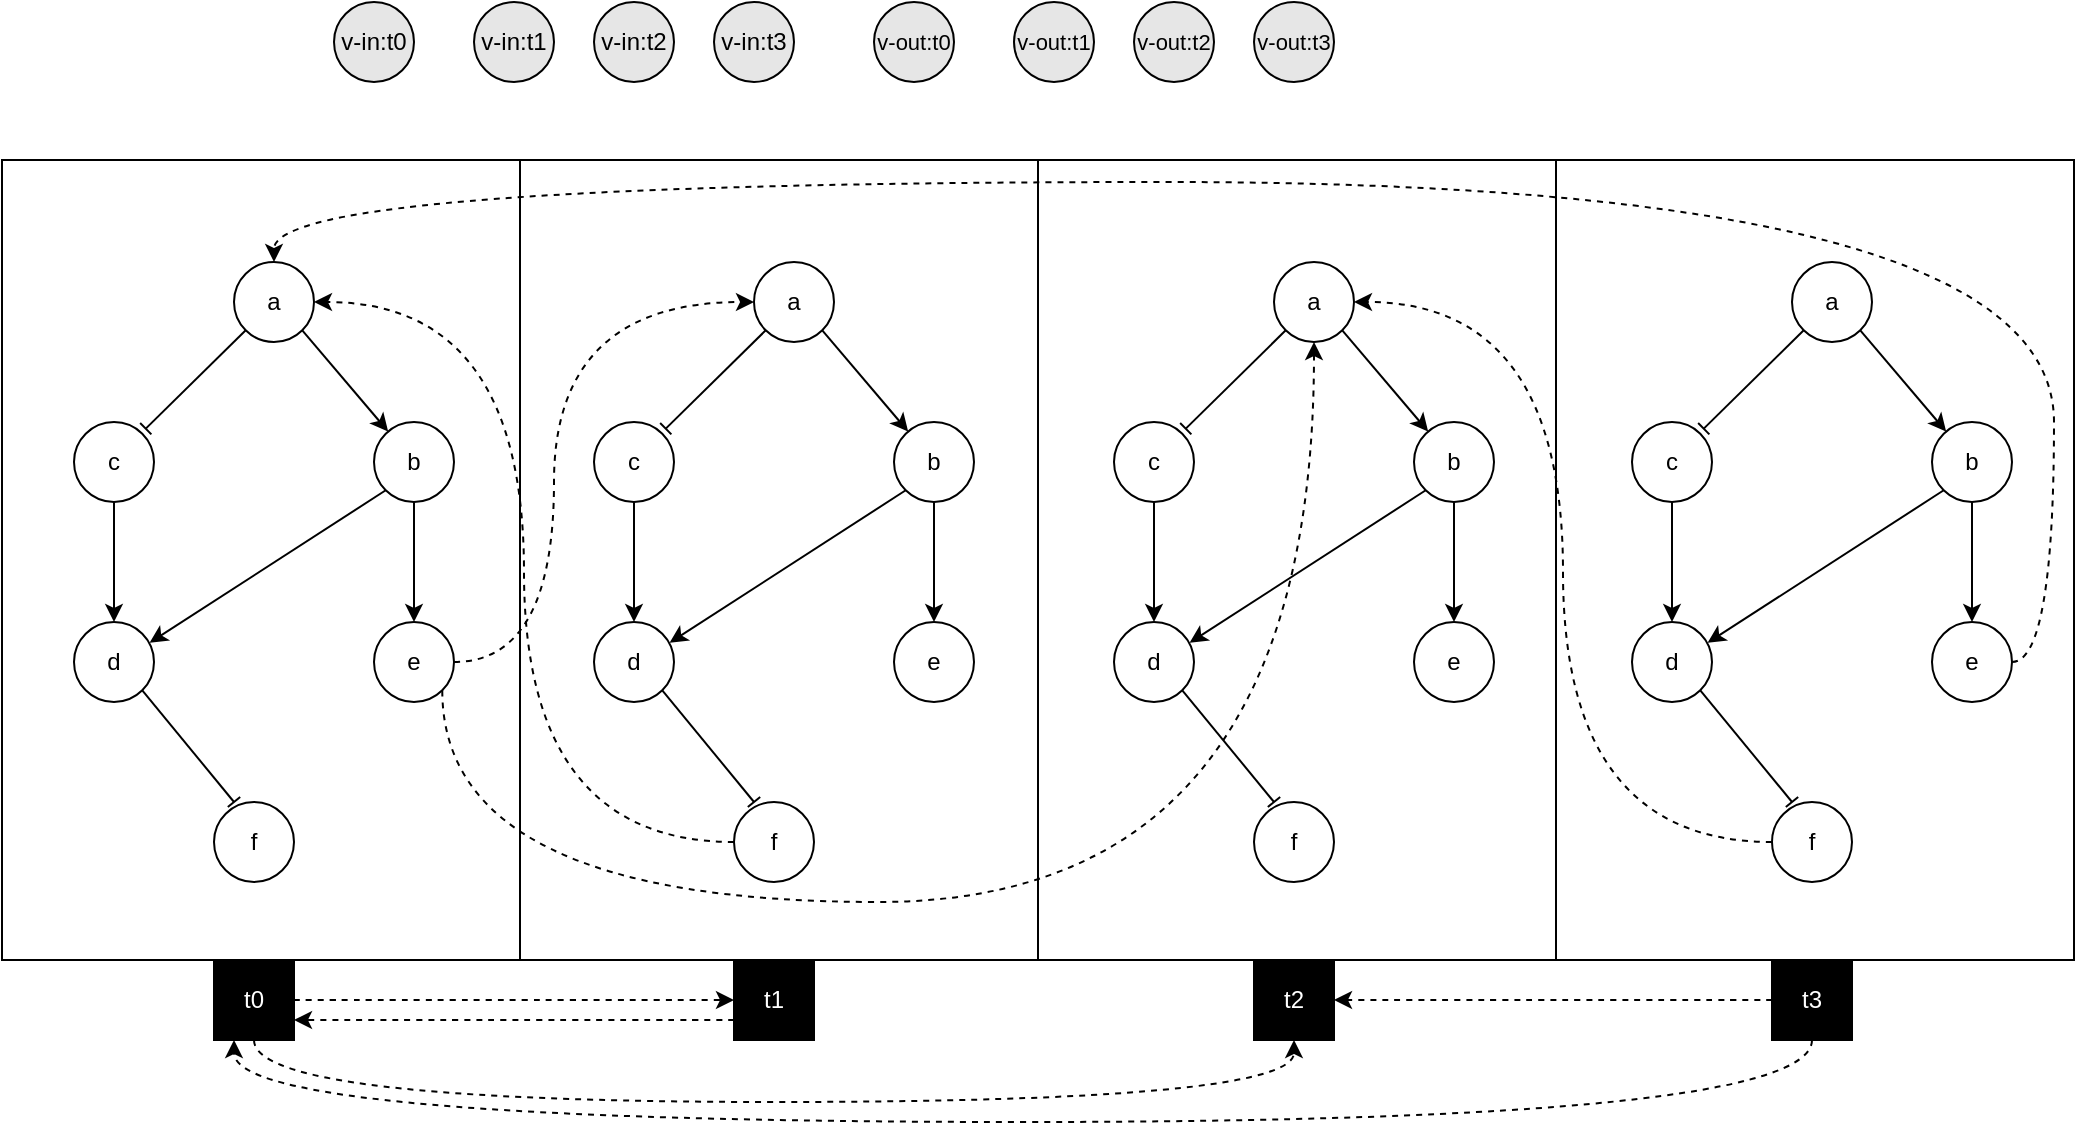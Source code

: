 <mxfile version="21.3.6" type="github">
  <diagram name="Pagina-1" id="zLtLsO0ySY47t27Yj4bS">
    <mxGraphModel dx="2048" dy="759" grid="1" gridSize="10" guides="1" tooltips="1" connect="1" arrows="1" fold="1" page="1" pageScale="1" pageWidth="827" pageHeight="1169" math="0" shadow="0">
      <root>
        <mxCell id="0" />
        <mxCell id="1" parent="0" />
        <mxCell id="9P4-RmKASeGlcGMQjBVW-55" value="" style="rounded=0;whiteSpace=wrap;html=1;fillColor=none;" parent="1" vertex="1">
          <mxGeometry x="501" y="299" width="259" height="400" as="geometry" />
        </mxCell>
        <mxCell id="9P4-RmKASeGlcGMQjBVW-54" value="" style="rounded=0;whiteSpace=wrap;html=1;fillColor=none;" parent="1" vertex="1">
          <mxGeometry x="242" y="299" width="259" height="400" as="geometry" />
        </mxCell>
        <mxCell id="9P4-RmKASeGlcGMQjBVW-53" value="" style="rounded=0;whiteSpace=wrap;html=1;fillColor=none;" parent="1" vertex="1">
          <mxGeometry x="-17" y="299" width="259" height="400" as="geometry" />
        </mxCell>
        <mxCell id="9P4-RmKASeGlcGMQjBVW-52" value="" style="rounded=0;whiteSpace=wrap;html=1;fillColor=none;" parent="1" vertex="1">
          <mxGeometry x="-276" y="299" width="259" height="400" as="geometry" />
        </mxCell>
        <mxCell id="WsTCxCBbNMFjAXj_Hqe6-10" style="edgeStyle=none;rounded=0;orthogonalLoop=1;jettySize=auto;html=1;exitX=0;exitY=1;exitDx=0;exitDy=0;entryX=0.897;entryY=0.083;entryDx=0;entryDy=0;endArrow=baseDash;endFill=0;entryPerimeter=0;" parent="1" source="WsTCxCBbNMFjAXj_Hqe6-1" target="WsTCxCBbNMFjAXj_Hqe6-3" edge="1">
          <mxGeometry relative="1" as="geometry" />
        </mxCell>
        <mxCell id="WsTCxCBbNMFjAXj_Hqe6-11" style="edgeStyle=none;rounded=0;orthogonalLoop=1;jettySize=auto;html=1;exitX=1;exitY=1;exitDx=0;exitDy=0;" parent="1" source="WsTCxCBbNMFjAXj_Hqe6-1" target="WsTCxCBbNMFjAXj_Hqe6-2" edge="1">
          <mxGeometry relative="1" as="geometry" />
        </mxCell>
        <mxCell id="WsTCxCBbNMFjAXj_Hqe6-1" value="a" style="ellipse;whiteSpace=wrap;html=1;aspect=fixed;" parent="1" vertex="1">
          <mxGeometry x="360" y="350" width="40" height="40" as="geometry" />
        </mxCell>
        <mxCell id="WsTCxCBbNMFjAXj_Hqe6-14" style="edgeStyle=none;rounded=0;orthogonalLoop=1;jettySize=auto;html=1;exitX=0.5;exitY=1;exitDx=0;exitDy=0;entryX=0.5;entryY=0;entryDx=0;entryDy=0;" parent="1" source="WsTCxCBbNMFjAXj_Hqe6-2" target="WsTCxCBbNMFjAXj_Hqe6-4" edge="1">
          <mxGeometry relative="1" as="geometry" />
        </mxCell>
        <mxCell id="WsTCxCBbNMFjAXj_Hqe6-15" style="edgeStyle=none;rounded=0;orthogonalLoop=1;jettySize=auto;html=1;exitX=0;exitY=1;exitDx=0;exitDy=0;entryX=0.945;entryY=0.26;entryDx=0;entryDy=0;entryPerimeter=0;" parent="1" source="WsTCxCBbNMFjAXj_Hqe6-2" target="WsTCxCBbNMFjAXj_Hqe6-7" edge="1">
          <mxGeometry relative="1" as="geometry" />
        </mxCell>
        <mxCell id="WsTCxCBbNMFjAXj_Hqe6-2" value="b" style="ellipse;whiteSpace=wrap;html=1;aspect=fixed;" parent="1" vertex="1">
          <mxGeometry x="430" y="430" width="40" height="40" as="geometry" />
        </mxCell>
        <mxCell id="WsTCxCBbNMFjAXj_Hqe6-13" style="edgeStyle=none;rounded=0;orthogonalLoop=1;jettySize=auto;html=1;exitX=0.5;exitY=1;exitDx=0;exitDy=0;entryX=0.5;entryY=0;entryDx=0;entryDy=0;" parent="1" source="WsTCxCBbNMFjAXj_Hqe6-3" target="WsTCxCBbNMFjAXj_Hqe6-7" edge="1">
          <mxGeometry relative="1" as="geometry" />
        </mxCell>
        <mxCell id="WsTCxCBbNMFjAXj_Hqe6-3" value="c" style="ellipse;whiteSpace=wrap;html=1;aspect=fixed;" parent="1" vertex="1">
          <mxGeometry x="280" y="430" width="40" height="40" as="geometry" />
        </mxCell>
        <mxCell id="WsTCxCBbNMFjAXj_Hqe6-4" value="e" style="ellipse;whiteSpace=wrap;html=1;aspect=fixed;" parent="1" vertex="1">
          <mxGeometry x="430" y="530" width="40" height="40" as="geometry" />
        </mxCell>
        <mxCell id="WsTCxCBbNMFjAXj_Hqe6-12" style="edgeStyle=none;rounded=0;orthogonalLoop=1;jettySize=auto;html=1;exitX=1;exitY=1;exitDx=0;exitDy=0;entryX=0.25;entryY=0;entryDx=0;entryDy=0;entryPerimeter=0;endArrow=baseDash;endFill=0;" parent="1" source="WsTCxCBbNMFjAXj_Hqe6-7" target="WsTCxCBbNMFjAXj_Hqe6-8" edge="1">
          <mxGeometry relative="1" as="geometry" />
        </mxCell>
        <mxCell id="WsTCxCBbNMFjAXj_Hqe6-7" value="d" style="ellipse;whiteSpace=wrap;html=1;aspect=fixed;" parent="1" vertex="1">
          <mxGeometry x="280" y="530" width="40" height="40" as="geometry" />
        </mxCell>
        <mxCell id="WsTCxCBbNMFjAXj_Hqe6-8" value="f" style="ellipse;whiteSpace=wrap;html=1;aspect=fixed;" parent="1" vertex="1">
          <mxGeometry x="350" y="620" width="40" height="40" as="geometry" />
        </mxCell>
        <mxCell id="9P4-RmKASeGlcGMQjBVW-7" style="edgeStyle=none;rounded=0;orthogonalLoop=1;jettySize=auto;html=1;exitX=0;exitY=1;exitDx=0;exitDy=0;entryX=0.897;entryY=0.083;entryDx=0;entryDy=0;endArrow=baseDash;endFill=0;entryPerimeter=0;" parent="1" source="9P4-RmKASeGlcGMQjBVW-9" target="9P4-RmKASeGlcGMQjBVW-14" edge="1">
          <mxGeometry relative="1" as="geometry" />
        </mxCell>
        <mxCell id="9P4-RmKASeGlcGMQjBVW-8" style="edgeStyle=none;rounded=0;orthogonalLoop=1;jettySize=auto;html=1;exitX=1;exitY=1;exitDx=0;exitDy=0;" parent="1" source="9P4-RmKASeGlcGMQjBVW-9" target="9P4-RmKASeGlcGMQjBVW-12" edge="1">
          <mxGeometry relative="1" as="geometry" />
        </mxCell>
        <mxCell id="9P4-RmKASeGlcGMQjBVW-9" value="a" style="ellipse;whiteSpace=wrap;html=1;aspect=fixed;" parent="1" vertex="1">
          <mxGeometry x="619" y="350" width="40" height="40" as="geometry" />
        </mxCell>
        <mxCell id="9P4-RmKASeGlcGMQjBVW-10" style="edgeStyle=none;rounded=0;orthogonalLoop=1;jettySize=auto;html=1;exitX=0.5;exitY=1;exitDx=0;exitDy=0;entryX=0.5;entryY=0;entryDx=0;entryDy=0;" parent="1" source="9P4-RmKASeGlcGMQjBVW-12" target="9P4-RmKASeGlcGMQjBVW-15" edge="1">
          <mxGeometry relative="1" as="geometry" />
        </mxCell>
        <mxCell id="9P4-RmKASeGlcGMQjBVW-11" style="edgeStyle=none;rounded=0;orthogonalLoop=1;jettySize=auto;html=1;exitX=0;exitY=1;exitDx=0;exitDy=0;entryX=0.945;entryY=0.26;entryDx=0;entryDy=0;entryPerimeter=0;" parent="1" source="9P4-RmKASeGlcGMQjBVW-12" target="9P4-RmKASeGlcGMQjBVW-17" edge="1">
          <mxGeometry relative="1" as="geometry" />
        </mxCell>
        <mxCell id="9P4-RmKASeGlcGMQjBVW-12" value="b" style="ellipse;whiteSpace=wrap;html=1;aspect=fixed;" parent="1" vertex="1">
          <mxGeometry x="689" y="430" width="40" height="40" as="geometry" />
        </mxCell>
        <mxCell id="9P4-RmKASeGlcGMQjBVW-13" style="edgeStyle=none;rounded=0;orthogonalLoop=1;jettySize=auto;html=1;exitX=0.5;exitY=1;exitDx=0;exitDy=0;entryX=0.5;entryY=0;entryDx=0;entryDy=0;" parent="1" source="9P4-RmKASeGlcGMQjBVW-14" target="9P4-RmKASeGlcGMQjBVW-17" edge="1">
          <mxGeometry relative="1" as="geometry" />
        </mxCell>
        <mxCell id="9P4-RmKASeGlcGMQjBVW-14" value="c" style="ellipse;whiteSpace=wrap;html=1;aspect=fixed;" parent="1" vertex="1">
          <mxGeometry x="539" y="430" width="40" height="40" as="geometry" />
        </mxCell>
        <mxCell id="QD_6PpsXOqeVRtljdFyT-5" style="edgeStyle=orthogonalEdgeStyle;curved=1;rounded=0;orthogonalLoop=1;jettySize=auto;html=1;exitX=1;exitY=0.5;exitDx=0;exitDy=0;entryX=0.5;entryY=0;entryDx=0;entryDy=0;dashed=1;" edge="1" parent="1" source="9P4-RmKASeGlcGMQjBVW-15" target="9P4-RmKASeGlcGMQjBVW-34">
          <mxGeometry relative="1" as="geometry">
            <Array as="points">
              <mxPoint x="750" y="550" />
              <mxPoint x="750" y="310" />
              <mxPoint x="-140" y="310" />
            </Array>
          </mxGeometry>
        </mxCell>
        <mxCell id="9P4-RmKASeGlcGMQjBVW-15" value="e" style="ellipse;whiteSpace=wrap;html=1;aspect=fixed;" parent="1" vertex="1">
          <mxGeometry x="689" y="530" width="40" height="40" as="geometry" />
        </mxCell>
        <mxCell id="9P4-RmKASeGlcGMQjBVW-16" style="edgeStyle=none;rounded=0;orthogonalLoop=1;jettySize=auto;html=1;exitX=1;exitY=1;exitDx=0;exitDy=0;entryX=0.25;entryY=0;entryDx=0;entryDy=0;entryPerimeter=0;endArrow=baseDash;endFill=0;" parent="1" source="9P4-RmKASeGlcGMQjBVW-17" target="9P4-RmKASeGlcGMQjBVW-18" edge="1">
          <mxGeometry relative="1" as="geometry" />
        </mxCell>
        <mxCell id="9P4-RmKASeGlcGMQjBVW-17" value="d" style="ellipse;whiteSpace=wrap;html=1;aspect=fixed;" parent="1" vertex="1">
          <mxGeometry x="539" y="530" width="40" height="40" as="geometry" />
        </mxCell>
        <mxCell id="QD_6PpsXOqeVRtljdFyT-6" style="edgeStyle=orthogonalEdgeStyle;curved=1;rounded=0;orthogonalLoop=1;jettySize=auto;html=1;exitX=0;exitY=0.5;exitDx=0;exitDy=0;entryX=1;entryY=0.5;entryDx=0;entryDy=0;dashed=1;" edge="1" parent="1" source="9P4-RmKASeGlcGMQjBVW-18" target="WsTCxCBbNMFjAXj_Hqe6-1">
          <mxGeometry relative="1" as="geometry" />
        </mxCell>
        <mxCell id="9P4-RmKASeGlcGMQjBVW-18" value="f" style="ellipse;whiteSpace=wrap;html=1;aspect=fixed;" parent="1" vertex="1">
          <mxGeometry x="609" y="620" width="40" height="40" as="geometry" />
        </mxCell>
        <mxCell id="9P4-RmKASeGlcGMQjBVW-19" style="edgeStyle=none;rounded=0;orthogonalLoop=1;jettySize=auto;html=1;exitX=0;exitY=1;exitDx=0;exitDy=0;entryX=0.897;entryY=0.083;entryDx=0;entryDy=0;endArrow=baseDash;endFill=0;entryPerimeter=0;" parent="1" source="9P4-RmKASeGlcGMQjBVW-21" target="9P4-RmKASeGlcGMQjBVW-26" edge="1">
          <mxGeometry relative="1" as="geometry" />
        </mxCell>
        <mxCell id="9P4-RmKASeGlcGMQjBVW-20" style="edgeStyle=none;rounded=0;orthogonalLoop=1;jettySize=auto;html=1;exitX=1;exitY=1;exitDx=0;exitDy=0;" parent="1" source="9P4-RmKASeGlcGMQjBVW-21" target="9P4-RmKASeGlcGMQjBVW-24" edge="1">
          <mxGeometry relative="1" as="geometry" />
        </mxCell>
        <mxCell id="9P4-RmKASeGlcGMQjBVW-21" value="a" style="ellipse;whiteSpace=wrap;html=1;aspect=fixed;" parent="1" vertex="1">
          <mxGeometry x="100" y="350" width="40" height="40" as="geometry" />
        </mxCell>
        <mxCell id="9P4-RmKASeGlcGMQjBVW-22" style="edgeStyle=none;rounded=0;orthogonalLoop=1;jettySize=auto;html=1;exitX=0.5;exitY=1;exitDx=0;exitDy=0;entryX=0.5;entryY=0;entryDx=0;entryDy=0;" parent="1" source="9P4-RmKASeGlcGMQjBVW-24" target="9P4-RmKASeGlcGMQjBVW-27" edge="1">
          <mxGeometry relative="1" as="geometry" />
        </mxCell>
        <mxCell id="9P4-RmKASeGlcGMQjBVW-23" style="edgeStyle=none;rounded=0;orthogonalLoop=1;jettySize=auto;html=1;exitX=0;exitY=1;exitDx=0;exitDy=0;entryX=0.945;entryY=0.26;entryDx=0;entryDy=0;entryPerimeter=0;" parent="1" source="9P4-RmKASeGlcGMQjBVW-24" target="9P4-RmKASeGlcGMQjBVW-29" edge="1">
          <mxGeometry relative="1" as="geometry" />
        </mxCell>
        <mxCell id="9P4-RmKASeGlcGMQjBVW-24" value="b" style="ellipse;whiteSpace=wrap;html=1;aspect=fixed;" parent="1" vertex="1">
          <mxGeometry x="170" y="430" width="40" height="40" as="geometry" />
        </mxCell>
        <mxCell id="9P4-RmKASeGlcGMQjBVW-25" style="edgeStyle=none;rounded=0;orthogonalLoop=1;jettySize=auto;html=1;exitX=0.5;exitY=1;exitDx=0;exitDy=0;entryX=0.5;entryY=0;entryDx=0;entryDy=0;" parent="1" source="9P4-RmKASeGlcGMQjBVW-26" target="9P4-RmKASeGlcGMQjBVW-29" edge="1">
          <mxGeometry relative="1" as="geometry" />
        </mxCell>
        <mxCell id="9P4-RmKASeGlcGMQjBVW-26" value="c" style="ellipse;whiteSpace=wrap;html=1;aspect=fixed;" parent="1" vertex="1">
          <mxGeometry x="20" y="430" width="40" height="40" as="geometry" />
        </mxCell>
        <mxCell id="9P4-RmKASeGlcGMQjBVW-27" value="e" style="ellipse;whiteSpace=wrap;html=1;aspect=fixed;" parent="1" vertex="1">
          <mxGeometry x="170" y="530" width="40" height="40" as="geometry" />
        </mxCell>
        <mxCell id="9P4-RmKASeGlcGMQjBVW-28" style="edgeStyle=none;rounded=0;orthogonalLoop=1;jettySize=auto;html=1;exitX=1;exitY=1;exitDx=0;exitDy=0;entryX=0.25;entryY=0;entryDx=0;entryDy=0;entryPerimeter=0;endArrow=baseDash;endFill=0;" parent="1" source="9P4-RmKASeGlcGMQjBVW-29" target="9P4-RmKASeGlcGMQjBVW-30" edge="1">
          <mxGeometry relative="1" as="geometry" />
        </mxCell>
        <mxCell id="9P4-RmKASeGlcGMQjBVW-29" value="d" style="ellipse;whiteSpace=wrap;html=1;aspect=fixed;" parent="1" vertex="1">
          <mxGeometry x="20" y="530" width="40" height="40" as="geometry" />
        </mxCell>
        <mxCell id="QD_6PpsXOqeVRtljdFyT-3" style="edgeStyle=orthogonalEdgeStyle;curved=1;rounded=0;orthogonalLoop=1;jettySize=auto;html=1;exitX=0;exitY=0.5;exitDx=0;exitDy=0;entryX=1;entryY=0.5;entryDx=0;entryDy=0;dashed=1;" edge="1" parent="1" source="9P4-RmKASeGlcGMQjBVW-30" target="9P4-RmKASeGlcGMQjBVW-34">
          <mxGeometry relative="1" as="geometry" />
        </mxCell>
        <mxCell id="9P4-RmKASeGlcGMQjBVW-30" value="f" style="ellipse;whiteSpace=wrap;html=1;aspect=fixed;" parent="1" vertex="1">
          <mxGeometry x="90" y="620" width="40" height="40" as="geometry" />
        </mxCell>
        <mxCell id="9P4-RmKASeGlcGMQjBVW-32" style="edgeStyle=none;rounded=0;orthogonalLoop=1;jettySize=auto;html=1;exitX=0;exitY=1;exitDx=0;exitDy=0;entryX=0.897;entryY=0.083;entryDx=0;entryDy=0;endArrow=baseDash;endFill=0;entryPerimeter=0;" parent="1" source="9P4-RmKASeGlcGMQjBVW-34" target="9P4-RmKASeGlcGMQjBVW-39" edge="1">
          <mxGeometry relative="1" as="geometry" />
        </mxCell>
        <mxCell id="9P4-RmKASeGlcGMQjBVW-33" style="edgeStyle=none;rounded=0;orthogonalLoop=1;jettySize=auto;html=1;exitX=1;exitY=1;exitDx=0;exitDy=0;" parent="1" source="9P4-RmKASeGlcGMQjBVW-34" target="9P4-RmKASeGlcGMQjBVW-37" edge="1">
          <mxGeometry relative="1" as="geometry" />
        </mxCell>
        <mxCell id="9P4-RmKASeGlcGMQjBVW-34" value="a" style="ellipse;whiteSpace=wrap;html=1;aspect=fixed;" parent="1" vertex="1">
          <mxGeometry x="-160" y="350" width="40" height="40" as="geometry" />
        </mxCell>
        <mxCell id="9P4-RmKASeGlcGMQjBVW-35" style="edgeStyle=none;rounded=0;orthogonalLoop=1;jettySize=auto;html=1;exitX=0.5;exitY=1;exitDx=0;exitDy=0;entryX=0.5;entryY=0;entryDx=0;entryDy=0;" parent="1" source="9P4-RmKASeGlcGMQjBVW-37" target="9P4-RmKASeGlcGMQjBVW-40" edge="1">
          <mxGeometry relative="1" as="geometry" />
        </mxCell>
        <mxCell id="9P4-RmKASeGlcGMQjBVW-36" style="edgeStyle=none;rounded=0;orthogonalLoop=1;jettySize=auto;html=1;exitX=0;exitY=1;exitDx=0;exitDy=0;entryX=0.945;entryY=0.26;entryDx=0;entryDy=0;entryPerimeter=0;" parent="1" source="9P4-RmKASeGlcGMQjBVW-37" target="9P4-RmKASeGlcGMQjBVW-42" edge="1">
          <mxGeometry relative="1" as="geometry" />
        </mxCell>
        <mxCell id="9P4-RmKASeGlcGMQjBVW-37" value="b" style="ellipse;whiteSpace=wrap;html=1;aspect=fixed;" parent="1" vertex="1">
          <mxGeometry x="-90" y="430" width="40" height="40" as="geometry" />
        </mxCell>
        <mxCell id="9P4-RmKASeGlcGMQjBVW-38" style="edgeStyle=none;rounded=0;orthogonalLoop=1;jettySize=auto;html=1;exitX=0.5;exitY=1;exitDx=0;exitDy=0;entryX=0.5;entryY=0;entryDx=0;entryDy=0;" parent="1" source="9P4-RmKASeGlcGMQjBVW-39" target="9P4-RmKASeGlcGMQjBVW-42" edge="1">
          <mxGeometry relative="1" as="geometry" />
        </mxCell>
        <mxCell id="9P4-RmKASeGlcGMQjBVW-39" value="c" style="ellipse;whiteSpace=wrap;html=1;aspect=fixed;" parent="1" vertex="1">
          <mxGeometry x="-240" y="430" width="40" height="40" as="geometry" />
        </mxCell>
        <mxCell id="QD_6PpsXOqeVRtljdFyT-2" style="edgeStyle=orthogonalEdgeStyle;curved=1;rounded=0;orthogonalLoop=1;jettySize=auto;html=1;exitX=1;exitY=0.5;exitDx=0;exitDy=0;entryX=0;entryY=0.5;entryDx=0;entryDy=0;dashed=1;" edge="1" parent="1" source="9P4-RmKASeGlcGMQjBVW-40" target="9P4-RmKASeGlcGMQjBVW-21">
          <mxGeometry relative="1" as="geometry">
            <Array as="points">
              <mxPoint y="550" />
              <mxPoint y="370" />
            </Array>
          </mxGeometry>
        </mxCell>
        <mxCell id="QD_6PpsXOqeVRtljdFyT-4" style="edgeStyle=orthogonalEdgeStyle;curved=1;rounded=0;orthogonalLoop=1;jettySize=auto;html=1;exitX=1;exitY=1;exitDx=0;exitDy=0;dashed=1;" edge="1" parent="1" source="9P4-RmKASeGlcGMQjBVW-40" target="WsTCxCBbNMFjAXj_Hqe6-1">
          <mxGeometry relative="1" as="geometry">
            <Array as="points">
              <mxPoint x="-56" y="670" />
              <mxPoint x="380" y="670" />
            </Array>
          </mxGeometry>
        </mxCell>
        <mxCell id="9P4-RmKASeGlcGMQjBVW-40" value="e" style="ellipse;whiteSpace=wrap;html=1;aspect=fixed;" parent="1" vertex="1">
          <mxGeometry x="-90" y="530" width="40" height="40" as="geometry" />
        </mxCell>
        <mxCell id="9P4-RmKASeGlcGMQjBVW-41" style="edgeStyle=none;rounded=0;orthogonalLoop=1;jettySize=auto;html=1;exitX=1;exitY=1;exitDx=0;exitDy=0;entryX=0.25;entryY=0;entryDx=0;entryDy=0;entryPerimeter=0;endArrow=baseDash;endFill=0;" parent="1" source="9P4-RmKASeGlcGMQjBVW-42" target="9P4-RmKASeGlcGMQjBVW-43" edge="1">
          <mxGeometry relative="1" as="geometry" />
        </mxCell>
        <mxCell id="9P4-RmKASeGlcGMQjBVW-42" value="d" style="ellipse;whiteSpace=wrap;html=1;aspect=fixed;" parent="1" vertex="1">
          <mxGeometry x="-240" y="530" width="40" height="40" as="geometry" />
        </mxCell>
        <mxCell id="9P4-RmKASeGlcGMQjBVW-43" value="f" style="ellipse;whiteSpace=wrap;html=1;aspect=fixed;" parent="1" vertex="1">
          <mxGeometry x="-170" y="620" width="40" height="40" as="geometry" />
        </mxCell>
        <mxCell id="9P4-RmKASeGlcGMQjBVW-59" style="edgeStyle=orthogonalEdgeStyle;curved=1;rounded=0;orthogonalLoop=1;jettySize=auto;html=1;exitX=1;exitY=0.5;exitDx=0;exitDy=0;entryX=0;entryY=0.5;entryDx=0;entryDy=0;dashed=1;" parent="1" source="9P4-RmKASeGlcGMQjBVW-51" target="9P4-RmKASeGlcGMQjBVW-56" edge="1">
          <mxGeometry relative="1" as="geometry" />
        </mxCell>
        <mxCell id="9P4-RmKASeGlcGMQjBVW-60" style="edgeStyle=orthogonalEdgeStyle;curved=1;rounded=0;orthogonalLoop=1;jettySize=auto;html=1;exitX=0.5;exitY=1;exitDx=0;exitDy=0;entryX=0.5;entryY=1;entryDx=0;entryDy=0;dashed=1;" parent="1" source="9P4-RmKASeGlcGMQjBVW-51" target="9P4-RmKASeGlcGMQjBVW-57" edge="1">
          <mxGeometry relative="1" as="geometry">
            <Array as="points">
              <mxPoint x="-150" y="770" />
              <mxPoint x="370" y="770" />
            </Array>
          </mxGeometry>
        </mxCell>
        <mxCell id="9P4-RmKASeGlcGMQjBVW-51" value="&lt;font color=&quot;#ffffff&quot;&gt;t0&lt;/font&gt;" style="rounded=0;whiteSpace=wrap;html=1;fillColor=#000000;" parent="1" vertex="1">
          <mxGeometry x="-170" y="699" width="40" height="40" as="geometry" />
        </mxCell>
        <mxCell id="9P4-RmKASeGlcGMQjBVW-63" style="edgeStyle=orthogonalEdgeStyle;curved=1;rounded=0;orthogonalLoop=1;jettySize=auto;html=1;exitX=0;exitY=0.75;exitDx=0;exitDy=0;entryX=1;entryY=0.75;entryDx=0;entryDy=0;dashed=1;" parent="1" source="9P4-RmKASeGlcGMQjBVW-56" target="9P4-RmKASeGlcGMQjBVW-51" edge="1">
          <mxGeometry relative="1" as="geometry" />
        </mxCell>
        <mxCell id="9P4-RmKASeGlcGMQjBVW-56" value="&lt;font color=&quot;#ffffff&quot;&gt;t1&lt;/font&gt;" style="rounded=0;whiteSpace=wrap;html=1;fillColor=#000000;" parent="1" vertex="1">
          <mxGeometry x="90" y="699" width="40" height="40" as="geometry" />
        </mxCell>
        <mxCell id="9P4-RmKASeGlcGMQjBVW-57" value="&lt;font color=&quot;#ffffff&quot;&gt;t2&lt;/font&gt;" style="rounded=0;whiteSpace=wrap;html=1;fillColor=#000000;" parent="1" vertex="1">
          <mxGeometry x="350" y="699" width="40" height="40" as="geometry" />
        </mxCell>
        <mxCell id="9P4-RmKASeGlcGMQjBVW-61" style="edgeStyle=orthogonalEdgeStyle;curved=1;rounded=0;orthogonalLoop=1;jettySize=auto;html=1;exitX=0.5;exitY=1;exitDx=0;exitDy=0;entryX=0.25;entryY=1;entryDx=0;entryDy=0;dashed=1;" parent="1" source="9P4-RmKASeGlcGMQjBVW-58" target="9P4-RmKASeGlcGMQjBVW-51" edge="1">
          <mxGeometry relative="1" as="geometry">
            <Array as="points">
              <mxPoint x="629" y="780" />
              <mxPoint x="-160" y="780" />
            </Array>
          </mxGeometry>
        </mxCell>
        <mxCell id="9P4-RmKASeGlcGMQjBVW-62" style="edgeStyle=orthogonalEdgeStyle;curved=1;rounded=0;orthogonalLoop=1;jettySize=auto;html=1;exitX=0;exitY=0.5;exitDx=0;exitDy=0;entryX=1;entryY=0.5;entryDx=0;entryDy=0;dashed=1;" parent="1" source="9P4-RmKASeGlcGMQjBVW-58" target="9P4-RmKASeGlcGMQjBVW-57" edge="1">
          <mxGeometry relative="1" as="geometry" />
        </mxCell>
        <mxCell id="9P4-RmKASeGlcGMQjBVW-58" value="&lt;font color=&quot;#ffffff&quot;&gt;t3&lt;/font&gt;" style="rounded=0;whiteSpace=wrap;html=1;fillColor=#000000;" parent="1" vertex="1">
          <mxGeometry x="609" y="699" width="40" height="40" as="geometry" />
        </mxCell>
        <mxCell id="QD_6PpsXOqeVRtljdFyT-8" value="v-in:t0" style="ellipse;whiteSpace=wrap;html=1;aspect=fixed;fillColor=#E6E6E6;" vertex="1" parent="1">
          <mxGeometry x="-110" y="220" width="40" height="40" as="geometry" />
        </mxCell>
        <mxCell id="QD_6PpsXOqeVRtljdFyT-9" value="v-in:t1" style="ellipse;whiteSpace=wrap;html=1;aspect=fixed;fillColor=#E6E6E6;" vertex="1" parent="1">
          <mxGeometry x="-40" y="220" width="40" height="40" as="geometry" />
        </mxCell>
        <mxCell id="QD_6PpsXOqeVRtljdFyT-10" value="v-in:t2" style="ellipse;whiteSpace=wrap;html=1;aspect=fixed;fillColor=#E6E6E6;" vertex="1" parent="1">
          <mxGeometry x="20" y="220" width="40" height="40" as="geometry" />
        </mxCell>
        <mxCell id="QD_6PpsXOqeVRtljdFyT-11" value="v-in:t3" style="ellipse;whiteSpace=wrap;html=1;aspect=fixed;fillColor=#E6E6E6;" vertex="1" parent="1">
          <mxGeometry x="80" y="220" width="40" height="40" as="geometry" />
        </mxCell>
        <mxCell id="QD_6PpsXOqeVRtljdFyT-12" value="&lt;font style=&quot;font-size: 11px;&quot;&gt;v-out:t0&lt;/font&gt;" style="ellipse;whiteSpace=wrap;html=1;aspect=fixed;fillColor=#E6E6E6;" vertex="1" parent="1">
          <mxGeometry x="160" y="220" width="40" height="40" as="geometry" />
        </mxCell>
        <mxCell id="QD_6PpsXOqeVRtljdFyT-13" value="&lt;font style=&quot;font-size: 11px;&quot;&gt;v-out:t1&lt;/font&gt;" style="ellipse;whiteSpace=wrap;html=1;aspect=fixed;fillColor=#E6E6E6;" vertex="1" parent="1">
          <mxGeometry x="230" y="220" width="40" height="40" as="geometry" />
        </mxCell>
        <mxCell id="QD_6PpsXOqeVRtljdFyT-14" value="&lt;font style=&quot;font-size: 11px;&quot;&gt;v-out:t2&lt;/font&gt;" style="ellipse;whiteSpace=wrap;html=1;aspect=fixed;fillColor=#E6E6E6;" vertex="1" parent="1">
          <mxGeometry x="290" y="220" width="40" height="40" as="geometry" />
        </mxCell>
        <mxCell id="QD_6PpsXOqeVRtljdFyT-15" value="&lt;font style=&quot;font-size: 11px;&quot;&gt;v-out:t3&lt;/font&gt;" style="ellipse;whiteSpace=wrap;html=1;aspect=fixed;fillColor=#E6E6E6;" vertex="1" parent="1">
          <mxGeometry x="350" y="220" width="40" height="40" as="geometry" />
        </mxCell>
      </root>
    </mxGraphModel>
  </diagram>
</mxfile>
